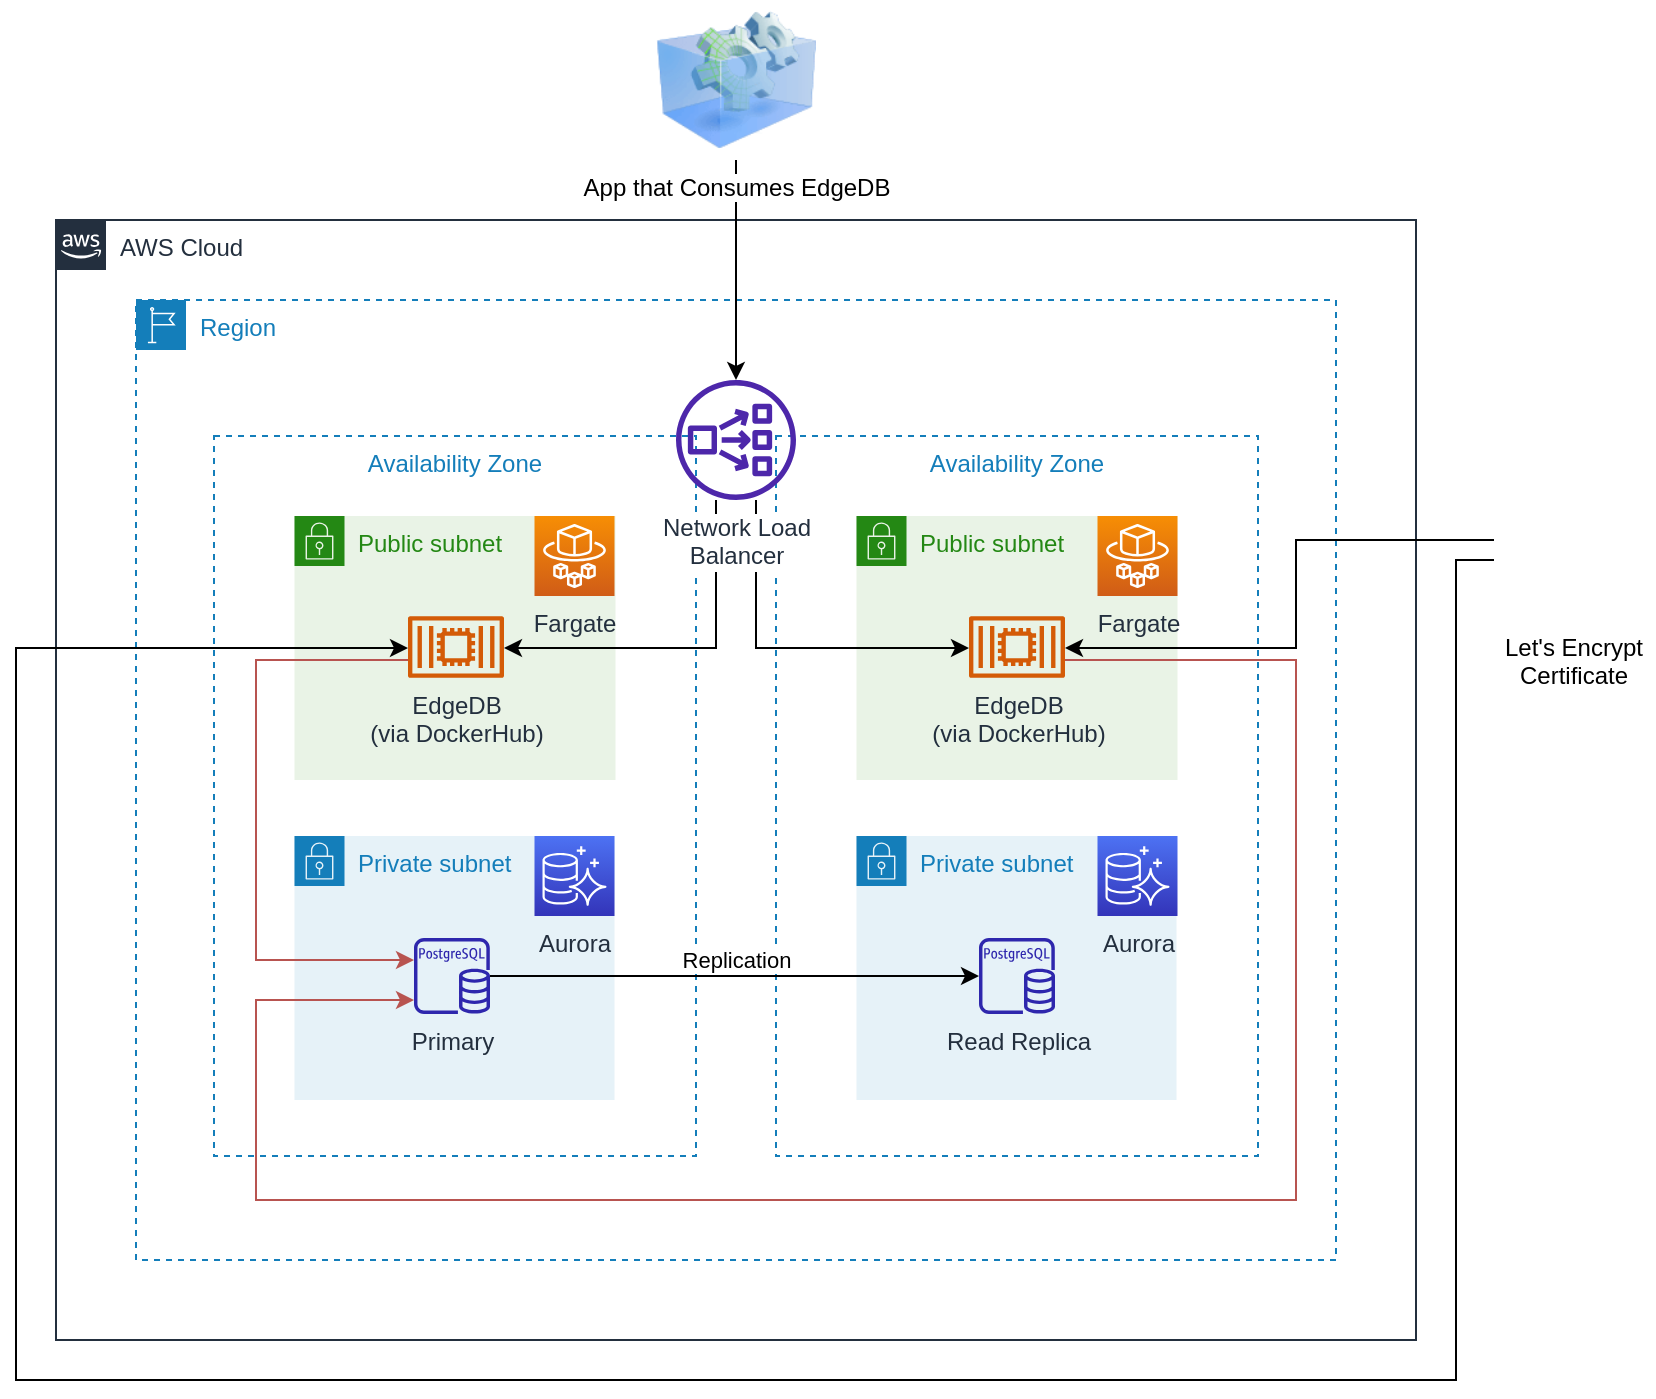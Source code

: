 <mxfile version="16.5.1" type="device"><diagram id="Ht1M8jgEwFfnCIfOTk4-" name="Page-1"><mxGraphModel dx="1422" dy="2527" grid="1" gridSize="10" guides="1" tooltips="1" connect="1" arrows="1" fold="1" page="1" pageScale="1" pageWidth="1169" pageHeight="827" math="0" shadow="0"><root><mxCell id="0"/><mxCell id="1" parent="0"/><mxCell id="UEzPUAAOIrF-is8g5C7q-175" value="AWS Cloud" style="points=[[0,0],[0.25,0],[0.5,0],[0.75,0],[1,0],[1,0.25],[1,0.5],[1,0.75],[1,1],[0.75,1],[0.5,1],[0.25,1],[0,1],[0,0.75],[0,0.5],[0,0.25]];outlineConnect=0;gradientColor=none;html=1;whiteSpace=wrap;fontSize=12;fontStyle=0;shape=mxgraph.aws4.group;grIcon=mxgraph.aws4.group_aws_cloud_alt;strokeColor=#232F3E;fillColor=none;verticalAlign=top;align=left;spacingLeft=30;fontColor=#232F3E;dashed=0;labelBackgroundColor=#ffffff;container=1;pointerEvents=0;collapsible=0;recursiveResize=0;" parent="1" vertex="1"><mxGeometry x="40" y="-1530" width="680" height="560" as="geometry"/></mxCell><mxCell id="LNfp3F9oagbTBctVATYr-1" value="Region" style="points=[[0,0],[0.25,0],[0.5,0],[0.75,0],[1,0],[1,0.25],[1,0.5],[1,0.75],[1,1],[0.75,1],[0.5,1],[0.25,1],[0,1],[0,0.75],[0,0.5],[0,0.25]];outlineConnect=0;gradientColor=none;html=1;whiteSpace=wrap;fontSize=12;fontStyle=0;container=1;pointerEvents=0;collapsible=0;recursiveResize=0;shape=mxgraph.aws4.group;grIcon=mxgraph.aws4.group_region;strokeColor=#147EBA;fillColor=none;verticalAlign=top;align=left;spacingLeft=30;fontColor=#147EBA;dashed=1;" vertex="1" parent="UEzPUAAOIrF-is8g5C7q-175"><mxGeometry x="40" y="40" width="600" height="480" as="geometry"/></mxCell><mxCell id="LNfp3F9oagbTBctVATYr-2" value="Availability Zone" style="fillColor=none;strokeColor=#147EBA;dashed=1;verticalAlign=top;fontStyle=0;fontColor=#147EBA;" vertex="1" parent="LNfp3F9oagbTBctVATYr-1"><mxGeometry x="39" y="68" width="241" height="360" as="geometry"/></mxCell><mxCell id="LNfp3F9oagbTBctVATYr-3" value="Availability Zone" style="fillColor=none;strokeColor=#147EBA;dashed=1;verticalAlign=top;fontStyle=0;fontColor=#147EBA;" vertex="1" parent="LNfp3F9oagbTBctVATYr-1"><mxGeometry x="320" y="68" width="241" height="360" as="geometry"/></mxCell><mxCell id="LNfp3F9oagbTBctVATYr-4" value="Private subnet" style="points=[[0,0],[0.25,0],[0.5,0],[0.75,0],[1,0],[1,0.25],[1,0.5],[1,0.75],[1,1],[0.75,1],[0.5,1],[0.25,1],[0,1],[0,0.75],[0,0.5],[0,0.25]];outlineConnect=0;gradientColor=none;html=1;whiteSpace=wrap;fontSize=12;fontStyle=0;container=1;pointerEvents=0;collapsible=0;recursiveResize=0;shape=mxgraph.aws4.group;grIcon=mxgraph.aws4.group_security_group;grStroke=0;strokeColor=#147EBA;fillColor=#E6F2F8;verticalAlign=top;align=left;spacingLeft=30;fontColor=#147EBA;dashed=0;" vertex="1" parent="LNfp3F9oagbTBctVATYr-1"><mxGeometry x="79.25" y="268" width="160" height="132" as="geometry"/></mxCell><mxCell id="LNfp3F9oagbTBctVATYr-9" value="Primary" style="sketch=0;outlineConnect=0;fontColor=#232F3E;gradientColor=none;fillColor=#2E27AD;strokeColor=none;dashed=0;verticalLabelPosition=bottom;verticalAlign=top;align=center;html=1;fontSize=12;fontStyle=0;aspect=fixed;pointerEvents=1;shape=mxgraph.aws4.rds_postgresql_instance;" vertex="1" parent="LNfp3F9oagbTBctVATYr-4"><mxGeometry x="59.75" y="51" width="38" height="38" as="geometry"/></mxCell><mxCell id="LNfp3F9oagbTBctVATYr-7" value="Public subnet" style="points=[[0,0],[0.25,0],[0.5,0],[0.75,0],[1,0],[1,0.25],[1,0.5],[1,0.75],[1,1],[0.75,1],[0.5,1],[0.25,1],[0,1],[0,0.75],[0,0.5],[0,0.25]];outlineConnect=0;gradientColor=none;html=1;whiteSpace=wrap;fontSize=12;fontStyle=0;container=1;pointerEvents=0;collapsible=0;recursiveResize=0;shape=mxgraph.aws4.group;grIcon=mxgraph.aws4.group_security_group;grStroke=0;strokeColor=#248814;fillColor=#E9F3E6;verticalAlign=top;align=left;spacingLeft=30;fontColor=#248814;dashed=0;" vertex="1" parent="LNfp3F9oagbTBctVATYr-1"><mxGeometry x="360.25" y="108" width="160.5" height="132" as="geometry"/></mxCell><mxCell id="LNfp3F9oagbTBctVATYr-14" value="Fargate" style="sketch=0;points=[[0,0,0],[0.25,0,0],[0.5,0,0],[0.75,0,0],[1,0,0],[0,1,0],[0.25,1,0],[0.5,1,0],[0.75,1,0],[1,1,0],[0,0.25,0],[0,0.5,0],[0,0.75,0],[1,0.25,0],[1,0.5,0],[1,0.75,0]];outlineConnect=0;fontColor=#232F3E;gradientColor=#F78E04;gradientDirection=north;fillColor=#D05C17;strokeColor=#ffffff;dashed=0;verticalLabelPosition=bottom;verticalAlign=top;align=center;html=1;fontSize=12;fontStyle=0;aspect=fixed;shape=mxgraph.aws4.resourceIcon;resIcon=mxgraph.aws4.fargate;" vertex="1" parent="LNfp3F9oagbTBctVATYr-7"><mxGeometry x="120.5" width="40" height="40" as="geometry"/></mxCell><mxCell id="LNfp3F9oagbTBctVATYr-18" value="EdgeDB&lt;br&gt;(via DockerHub)" style="sketch=0;outlineConnect=0;fontColor=#232F3E;gradientColor=none;fillColor=#D45B07;strokeColor=none;dashed=0;verticalLabelPosition=bottom;verticalAlign=top;align=center;html=1;fontSize=12;fontStyle=0;aspect=fixed;pointerEvents=1;shape=mxgraph.aws4.container_2;" vertex="1" parent="LNfp3F9oagbTBctVATYr-7"><mxGeometry x="56.25" y="50" width="48" height="31" as="geometry"/></mxCell><mxCell id="LNfp3F9oagbTBctVATYr-10" value="Private subnet" style="points=[[0,0],[0.25,0],[0.5,0],[0.75,0],[1,0],[1,0.25],[1,0.5],[1,0.75],[1,1],[0.75,1],[0.5,1],[0.25,1],[0,1],[0,0.75],[0,0.5],[0,0.25]];outlineConnect=0;gradientColor=none;html=1;whiteSpace=wrap;fontSize=12;fontStyle=0;container=1;pointerEvents=0;collapsible=0;recursiveResize=0;shape=mxgraph.aws4.group;grIcon=mxgraph.aws4.group_security_group;grStroke=0;strokeColor=#147EBA;fillColor=#E6F2F8;verticalAlign=top;align=left;spacingLeft=30;fontColor=#147EBA;dashed=0;" vertex="1" parent="LNfp3F9oagbTBctVATYr-1"><mxGeometry x="360.25" y="268" width="160" height="132" as="geometry"/></mxCell><mxCell id="LNfp3F9oagbTBctVATYr-12" value="Read Replica" style="sketch=0;outlineConnect=0;fontColor=#232F3E;gradientColor=none;fillColor=#2E27AD;strokeColor=none;dashed=0;verticalLabelPosition=bottom;verticalAlign=top;align=center;html=1;fontSize=12;fontStyle=0;aspect=fixed;pointerEvents=1;shape=mxgraph.aws4.rds_postgresql_instance;" vertex="1" parent="LNfp3F9oagbTBctVATYr-10"><mxGeometry x="61.25" y="51" width="38" height="38" as="geometry"/></mxCell><mxCell id="LNfp3F9oagbTBctVATYr-11" value="Aurora" style="sketch=0;points=[[0,0,0],[0.25,0,0],[0.5,0,0],[0.75,0,0],[1,0,0],[0,1,0],[0.25,1,0],[0.5,1,0],[0.75,1,0],[1,1,0],[0,0.25,0],[0,0.5,0],[0,0.75,0],[1,0.25,0],[1,0.5,0],[1,0.75,0]];outlineConnect=0;fontColor=#232F3E;gradientColor=#4D72F3;gradientDirection=north;fillColor=#3334B9;strokeColor=#ffffff;dashed=0;verticalLabelPosition=bottom;verticalAlign=top;align=center;html=1;fontSize=12;fontStyle=0;aspect=fixed;shape=mxgraph.aws4.resourceIcon;resIcon=mxgraph.aws4.aurora;" vertex="1" parent="LNfp3F9oagbTBctVATYr-1"><mxGeometry x="480.75" y="268" width="40" height="40" as="geometry"/></mxCell><mxCell id="LNfp3F9oagbTBctVATYr-8" value="Aurora" style="sketch=0;points=[[0,0,0],[0.25,0,0],[0.5,0,0],[0.75,0,0],[1,0,0],[0,1,0],[0.25,1,0],[0.5,1,0],[0.75,1,0],[1,1,0],[0,0.25,0],[0,0.5,0],[0,0.75,0],[1,0.25,0],[1,0.5,0],[1,0.75,0]];outlineConnect=0;fontColor=#232F3E;gradientColor=#4D72F3;gradientDirection=north;fillColor=#3334B9;strokeColor=#ffffff;dashed=0;verticalLabelPosition=bottom;verticalAlign=top;align=center;html=1;fontSize=12;fontStyle=0;aspect=fixed;shape=mxgraph.aws4.resourceIcon;resIcon=mxgraph.aws4.aurora;" vertex="1" parent="LNfp3F9oagbTBctVATYr-1"><mxGeometry x="199.25" y="268" width="40" height="40" as="geometry"/></mxCell><mxCell id="LNfp3F9oagbTBctVATYr-6" value="Public subnet" style="points=[[0,0],[0.25,0],[0.5,0],[0.75,0],[1,0],[1,0.25],[1,0.5],[1,0.75],[1,1],[0.75,1],[0.5,1],[0.25,1],[0,1],[0,0.75],[0,0.5],[0,0.25]];outlineConnect=0;gradientColor=none;html=1;whiteSpace=wrap;fontSize=12;fontStyle=0;container=1;pointerEvents=0;collapsible=0;recursiveResize=0;shape=mxgraph.aws4.group;grIcon=mxgraph.aws4.group_security_group;grStroke=0;strokeColor=#248814;fillColor=#E9F3E6;verticalAlign=top;align=left;spacingLeft=30;fontColor=#248814;dashed=0;" vertex="1" parent="LNfp3F9oagbTBctVATYr-1"><mxGeometry x="79.25" y="108" width="160.5" height="132" as="geometry"/></mxCell><mxCell id="LNfp3F9oagbTBctVATYr-17" value="EdgeDB&lt;br&gt;(via DockerHub)" style="sketch=0;outlineConnect=0;fontColor=#232F3E;gradientColor=none;fillColor=#D45B07;strokeColor=none;dashed=0;verticalLabelPosition=bottom;verticalAlign=top;align=center;html=1;fontSize=12;fontStyle=0;aspect=fixed;pointerEvents=1;shape=mxgraph.aws4.container_2;" vertex="1" parent="LNfp3F9oagbTBctVATYr-6"><mxGeometry x="56.75" y="50" width="48" height="31" as="geometry"/></mxCell><mxCell id="LNfp3F9oagbTBctVATYr-20" style="edgeStyle=orthogonalEdgeStyle;rounded=0;orthogonalLoop=1;jettySize=auto;html=1;" edge="1" parent="LNfp3F9oagbTBctVATYr-1" source="LNfp3F9oagbTBctVATYr-16" target="LNfp3F9oagbTBctVATYr-18"><mxGeometry relative="1" as="geometry"><Array as="points"><mxPoint x="310" y="174"/></Array></mxGeometry></mxCell><mxCell id="LNfp3F9oagbTBctVATYr-19" style="edgeStyle=orthogonalEdgeStyle;rounded=0;orthogonalLoop=1;jettySize=auto;html=1;" edge="1" parent="LNfp3F9oagbTBctVATYr-1" source="LNfp3F9oagbTBctVATYr-16" target="LNfp3F9oagbTBctVATYr-17"><mxGeometry relative="1" as="geometry"><mxPoint x="820" y="150" as="targetPoint"/><Array as="points"><mxPoint x="290" y="174"/></Array></mxGeometry></mxCell><mxCell id="LNfp3F9oagbTBctVATYr-21" style="edgeStyle=orthogonalEdgeStyle;rounded=0;orthogonalLoop=1;jettySize=auto;html=1;fillColor=#f8cecc;strokeColor=#b85450;" edge="1" parent="LNfp3F9oagbTBctVATYr-1" source="LNfp3F9oagbTBctVATYr-17" target="LNfp3F9oagbTBctVATYr-9"><mxGeometry relative="1" as="geometry"><Array as="points"><mxPoint x="60" y="180"/><mxPoint x="60" y="330"/></Array></mxGeometry></mxCell><mxCell id="LNfp3F9oagbTBctVATYr-22" style="edgeStyle=orthogonalEdgeStyle;rounded=0;orthogonalLoop=1;jettySize=auto;html=1;fillColor=#f8cecc;strokeColor=#b85450;" edge="1" parent="LNfp3F9oagbTBctVATYr-1" source="LNfp3F9oagbTBctVATYr-18" target="LNfp3F9oagbTBctVATYr-9"><mxGeometry relative="1" as="geometry"><Array as="points"><mxPoint x="580" y="180"/><mxPoint x="580" y="450"/><mxPoint x="60" y="450"/><mxPoint x="60" y="350"/></Array></mxGeometry></mxCell><mxCell id="LNfp3F9oagbTBctVATYr-24" style="edgeStyle=orthogonalEdgeStyle;rounded=0;orthogonalLoop=1;jettySize=auto;html=1;" edge="1" parent="LNfp3F9oagbTBctVATYr-1" source="LNfp3F9oagbTBctVATYr-9" target="LNfp3F9oagbTBctVATYr-12"><mxGeometry relative="1" as="geometry"/></mxCell><mxCell id="LNfp3F9oagbTBctVATYr-26" value="Replication" style="edgeLabel;html=1;align=center;verticalAlign=middle;resizable=0;points=[];" vertex="1" connectable="0" parent="LNfp3F9oagbTBctVATYr-24"><mxGeometry x="0.088" relative="1" as="geometry"><mxPoint x="-10" y="-8" as="offset"/></mxGeometry></mxCell><mxCell id="LNfp3F9oagbTBctVATYr-16" value="Network Load&lt;br&gt;Balancer" style="sketch=0;outlineConnect=0;fontColor=#232F3E;gradientColor=none;fillColor=#4D27AA;strokeColor=none;dashed=0;verticalLabelPosition=bottom;verticalAlign=top;align=center;html=1;fontSize=12;fontStyle=0;aspect=fixed;pointerEvents=1;shape=mxgraph.aws4.network_load_balancer;labelBackgroundColor=default;" vertex="1" parent="LNfp3F9oagbTBctVATYr-1"><mxGeometry x="270" y="40" width="60" height="60" as="geometry"/></mxCell><mxCell id="LNfp3F9oagbTBctVATYr-13" value="Fargate" style="sketch=0;points=[[0,0,0],[0.25,0,0],[0.5,0,0],[0.75,0,0],[1,0,0],[0,1,0],[0.25,1,0],[0.5,1,0],[0.75,1,0],[1,1,0],[0,0.25,0],[0,0.5,0],[0,0.75,0],[1,0.25,0],[1,0.5,0],[1,0.75,0]];outlineConnect=0;fontColor=#232F3E;gradientColor=#F78E04;gradientDirection=north;fillColor=#D05C17;strokeColor=#ffffff;dashed=0;verticalLabelPosition=bottom;verticalAlign=top;align=center;html=1;fontSize=12;fontStyle=0;aspect=fixed;shape=mxgraph.aws4.resourceIcon;resIcon=mxgraph.aws4.fargate;" vertex="1" parent="LNfp3F9oagbTBctVATYr-1"><mxGeometry x="199.25" y="108" width="40" height="40" as="geometry"/></mxCell><mxCell id="LNfp3F9oagbTBctVATYr-28" style="edgeStyle=orthogonalEdgeStyle;rounded=0;orthogonalLoop=1;jettySize=auto;html=1;" edge="1" parent="1" source="LNfp3F9oagbTBctVATYr-27" target="LNfp3F9oagbTBctVATYr-18"><mxGeometry relative="1" as="geometry"><Array as="points"><mxPoint x="660" y="-1370"/><mxPoint x="660" y="-1316"/></Array></mxGeometry></mxCell><mxCell id="LNfp3F9oagbTBctVATYr-29" style="edgeStyle=orthogonalEdgeStyle;rounded=0;orthogonalLoop=1;jettySize=auto;html=1;" edge="1" parent="1" source="LNfp3F9oagbTBctVATYr-27" target="LNfp3F9oagbTBctVATYr-17"><mxGeometry relative="1" as="geometry"><Array as="points"><mxPoint x="740" y="-1360"/><mxPoint x="740" y="-950"/><mxPoint x="20" y="-950"/><mxPoint x="20" y="-1316"/></Array></mxGeometry></mxCell><mxCell id="LNfp3F9oagbTBctVATYr-27" value="Let's Encrypt&#10;Certificate" style="shape=image;verticalLabelPosition=bottom;labelBackgroundColor=default;verticalAlign=top;aspect=fixed;imageAspect=0;image=https://letsencrypt.org/images/le-logo-twitter-noalpha.png;" vertex="1" parent="1"><mxGeometry x="759" y="-1410" width="80" height="80" as="geometry"/></mxCell><mxCell id="LNfp3F9oagbTBctVATYr-31" style="edgeStyle=orthogonalEdgeStyle;rounded=0;orthogonalLoop=1;jettySize=auto;html=1;" edge="1" parent="1" source="LNfp3F9oagbTBctVATYr-30" target="LNfp3F9oagbTBctVATYr-16"><mxGeometry relative="1" as="geometry"/></mxCell><mxCell id="LNfp3F9oagbTBctVATYr-30" value="App that Consumes EdgeDB" style="image;html=1;image=img/lib/clip_art/computers/Virtual_Application_128x128.png;labelBackgroundColor=default;" vertex="1" parent="1"><mxGeometry x="340" y="-1640" width="80" height="80" as="geometry"/></mxCell></root></mxGraphModel></diagram></mxfile>